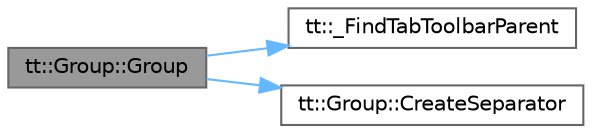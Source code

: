 digraph "tt::Group::Group"
{
 // LATEX_PDF_SIZE
  bgcolor="transparent";
  edge [fontname=Helvetica,fontsize=10,labelfontname=Helvetica,labelfontsize=10];
  node [fontname=Helvetica,fontsize=10,shape=box,height=0.2,width=0.4];
  rankdir="LR";
  Node1 [id="Node000001",label="tt::Group::Group",height=0.2,width=0.4,color="gray40", fillcolor="grey60", style="filled", fontcolor="black",tooltip=" "];
  Node1 -> Node2 [id="edge1_Node000001_Node000002",color="steelblue1",style="solid",tooltip=" "];
  Node2 [id="Node000002",label="tt::_FindTabToolbarParent",height=0.2,width=0.4,color="grey40", fillcolor="white", style="filled",URL="$namespacett.html#a8482bbdaf889955a2b9dbbcb06556b06",tooltip=" "];
  Node1 -> Node3 [id="edge2_Node000001_Node000003",color="steelblue1",style="solid",tooltip=" "];
  Node3 [id="Node000003",label="tt::Group::CreateSeparator",height=0.2,width=0.4,color="grey40", fillcolor="white", style="filled",URL="$classtt_1_1_group.html#ac7cb7dc2b2010ecedec5b3c3693c67b8",tooltip=" "];
}
